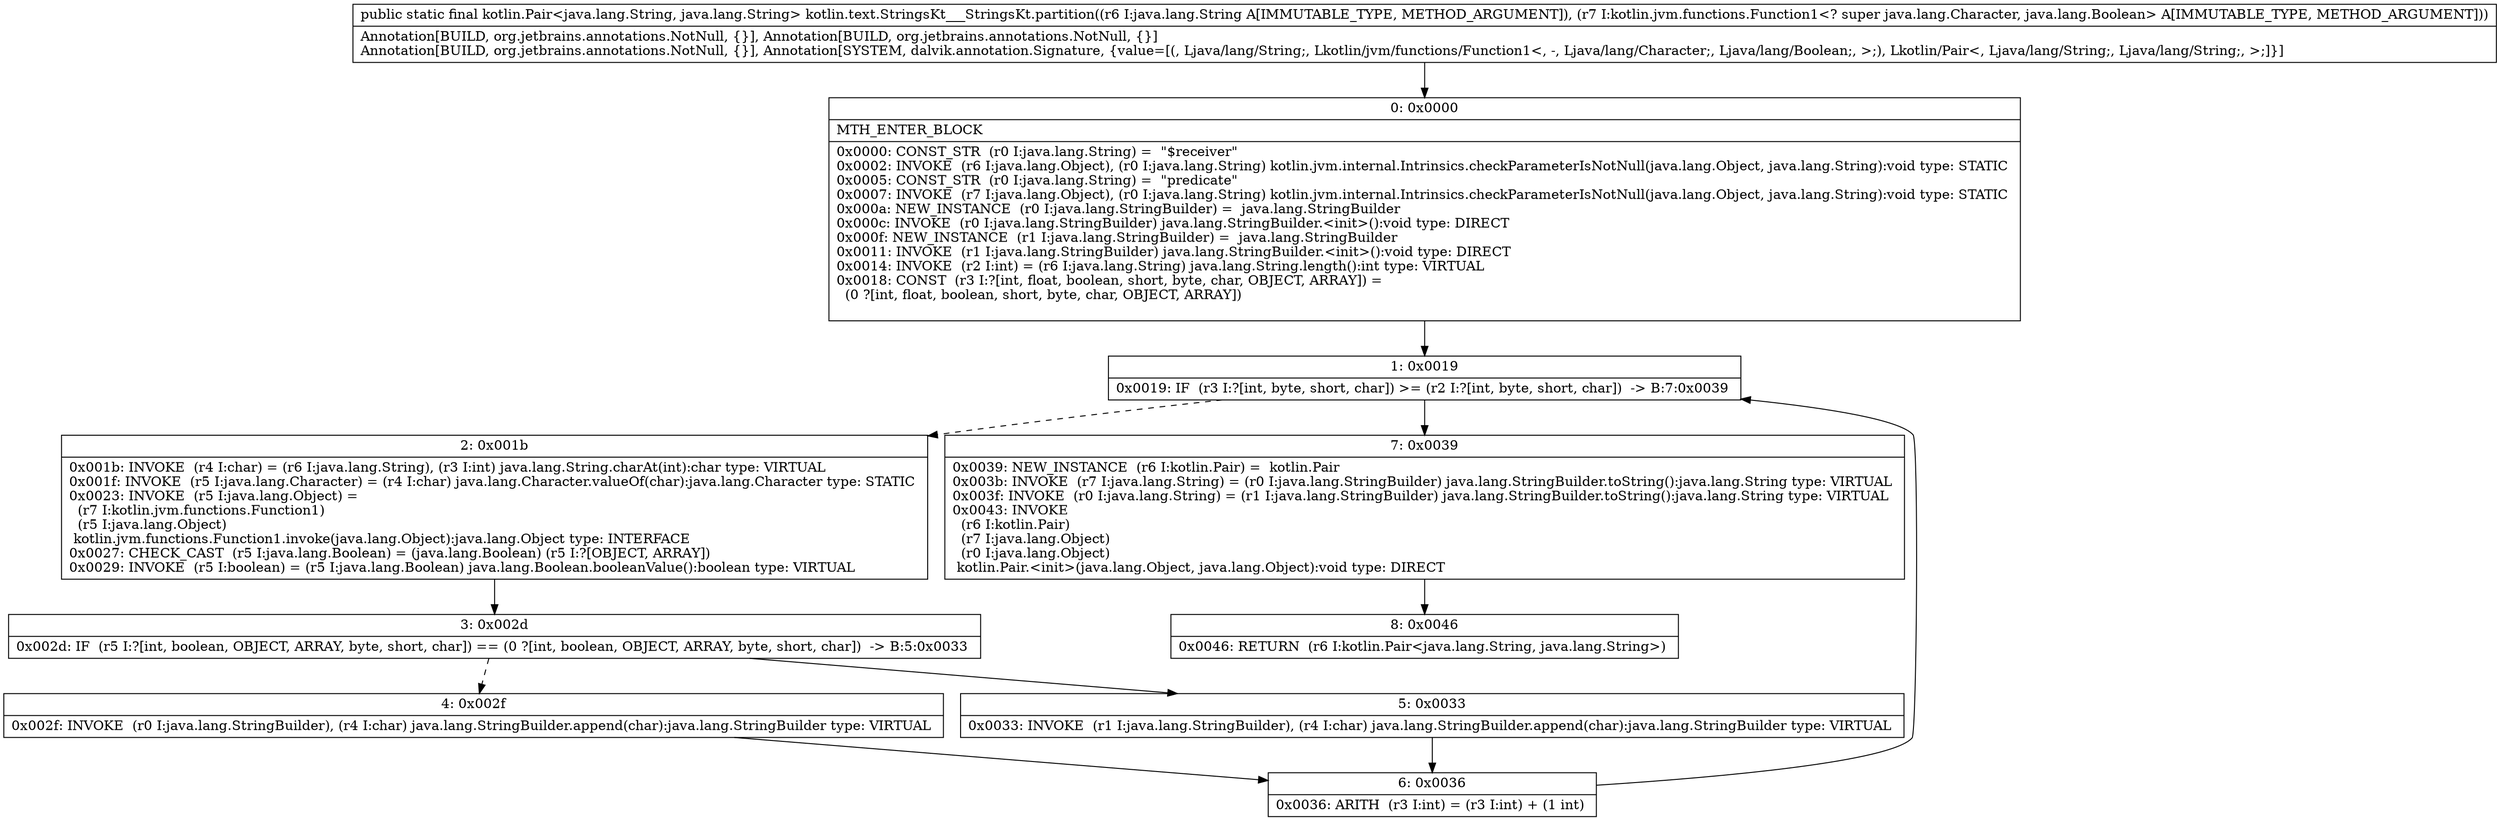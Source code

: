 digraph "CFG forkotlin.text.StringsKt___StringsKt.partition(Ljava\/lang\/String;Lkotlin\/jvm\/functions\/Function1;)Lkotlin\/Pair;" {
Node_0 [shape=record,label="{0\:\ 0x0000|MTH_ENTER_BLOCK\l|0x0000: CONST_STR  (r0 I:java.lang.String) =  \"$receiver\" \l0x0002: INVOKE  (r6 I:java.lang.Object), (r0 I:java.lang.String) kotlin.jvm.internal.Intrinsics.checkParameterIsNotNull(java.lang.Object, java.lang.String):void type: STATIC \l0x0005: CONST_STR  (r0 I:java.lang.String) =  \"predicate\" \l0x0007: INVOKE  (r7 I:java.lang.Object), (r0 I:java.lang.String) kotlin.jvm.internal.Intrinsics.checkParameterIsNotNull(java.lang.Object, java.lang.String):void type: STATIC \l0x000a: NEW_INSTANCE  (r0 I:java.lang.StringBuilder) =  java.lang.StringBuilder \l0x000c: INVOKE  (r0 I:java.lang.StringBuilder) java.lang.StringBuilder.\<init\>():void type: DIRECT \l0x000f: NEW_INSTANCE  (r1 I:java.lang.StringBuilder) =  java.lang.StringBuilder \l0x0011: INVOKE  (r1 I:java.lang.StringBuilder) java.lang.StringBuilder.\<init\>():void type: DIRECT \l0x0014: INVOKE  (r2 I:int) = (r6 I:java.lang.String) java.lang.String.length():int type: VIRTUAL \l0x0018: CONST  (r3 I:?[int, float, boolean, short, byte, char, OBJECT, ARRAY]) = \l  (0 ?[int, float, boolean, short, byte, char, OBJECT, ARRAY])\l \l}"];
Node_1 [shape=record,label="{1\:\ 0x0019|0x0019: IF  (r3 I:?[int, byte, short, char]) \>= (r2 I:?[int, byte, short, char])  \-\> B:7:0x0039 \l}"];
Node_2 [shape=record,label="{2\:\ 0x001b|0x001b: INVOKE  (r4 I:char) = (r6 I:java.lang.String), (r3 I:int) java.lang.String.charAt(int):char type: VIRTUAL \l0x001f: INVOKE  (r5 I:java.lang.Character) = (r4 I:char) java.lang.Character.valueOf(char):java.lang.Character type: STATIC \l0x0023: INVOKE  (r5 I:java.lang.Object) = \l  (r7 I:kotlin.jvm.functions.Function1)\l  (r5 I:java.lang.Object)\l kotlin.jvm.functions.Function1.invoke(java.lang.Object):java.lang.Object type: INTERFACE \l0x0027: CHECK_CAST  (r5 I:java.lang.Boolean) = (java.lang.Boolean) (r5 I:?[OBJECT, ARRAY]) \l0x0029: INVOKE  (r5 I:boolean) = (r5 I:java.lang.Boolean) java.lang.Boolean.booleanValue():boolean type: VIRTUAL \l}"];
Node_3 [shape=record,label="{3\:\ 0x002d|0x002d: IF  (r5 I:?[int, boolean, OBJECT, ARRAY, byte, short, char]) == (0 ?[int, boolean, OBJECT, ARRAY, byte, short, char])  \-\> B:5:0x0033 \l}"];
Node_4 [shape=record,label="{4\:\ 0x002f|0x002f: INVOKE  (r0 I:java.lang.StringBuilder), (r4 I:char) java.lang.StringBuilder.append(char):java.lang.StringBuilder type: VIRTUAL \l}"];
Node_5 [shape=record,label="{5\:\ 0x0033|0x0033: INVOKE  (r1 I:java.lang.StringBuilder), (r4 I:char) java.lang.StringBuilder.append(char):java.lang.StringBuilder type: VIRTUAL \l}"];
Node_6 [shape=record,label="{6\:\ 0x0036|0x0036: ARITH  (r3 I:int) = (r3 I:int) + (1 int) \l}"];
Node_7 [shape=record,label="{7\:\ 0x0039|0x0039: NEW_INSTANCE  (r6 I:kotlin.Pair) =  kotlin.Pair \l0x003b: INVOKE  (r7 I:java.lang.String) = (r0 I:java.lang.StringBuilder) java.lang.StringBuilder.toString():java.lang.String type: VIRTUAL \l0x003f: INVOKE  (r0 I:java.lang.String) = (r1 I:java.lang.StringBuilder) java.lang.StringBuilder.toString():java.lang.String type: VIRTUAL \l0x0043: INVOKE  \l  (r6 I:kotlin.Pair)\l  (r7 I:java.lang.Object)\l  (r0 I:java.lang.Object)\l kotlin.Pair.\<init\>(java.lang.Object, java.lang.Object):void type: DIRECT \l}"];
Node_8 [shape=record,label="{8\:\ 0x0046|0x0046: RETURN  (r6 I:kotlin.Pair\<java.lang.String, java.lang.String\>) \l}"];
MethodNode[shape=record,label="{public static final kotlin.Pair\<java.lang.String, java.lang.String\> kotlin.text.StringsKt___StringsKt.partition((r6 I:java.lang.String A[IMMUTABLE_TYPE, METHOD_ARGUMENT]), (r7 I:kotlin.jvm.functions.Function1\<? super java.lang.Character, java.lang.Boolean\> A[IMMUTABLE_TYPE, METHOD_ARGUMENT]))  | Annotation[BUILD, org.jetbrains.annotations.NotNull, \{\}], Annotation[BUILD, org.jetbrains.annotations.NotNull, \{\}]\lAnnotation[BUILD, org.jetbrains.annotations.NotNull, \{\}], Annotation[SYSTEM, dalvik.annotation.Signature, \{value=[(, Ljava\/lang\/String;, Lkotlin\/jvm\/functions\/Function1\<, \-, Ljava\/lang\/Character;, Ljava\/lang\/Boolean;, \>;), Lkotlin\/Pair\<, Ljava\/lang\/String;, Ljava\/lang\/String;, \>;]\}]\l}"];
MethodNode -> Node_0;
Node_0 -> Node_1;
Node_1 -> Node_2[style=dashed];
Node_1 -> Node_7;
Node_2 -> Node_3;
Node_3 -> Node_4[style=dashed];
Node_3 -> Node_5;
Node_4 -> Node_6;
Node_5 -> Node_6;
Node_6 -> Node_1;
Node_7 -> Node_8;
}

